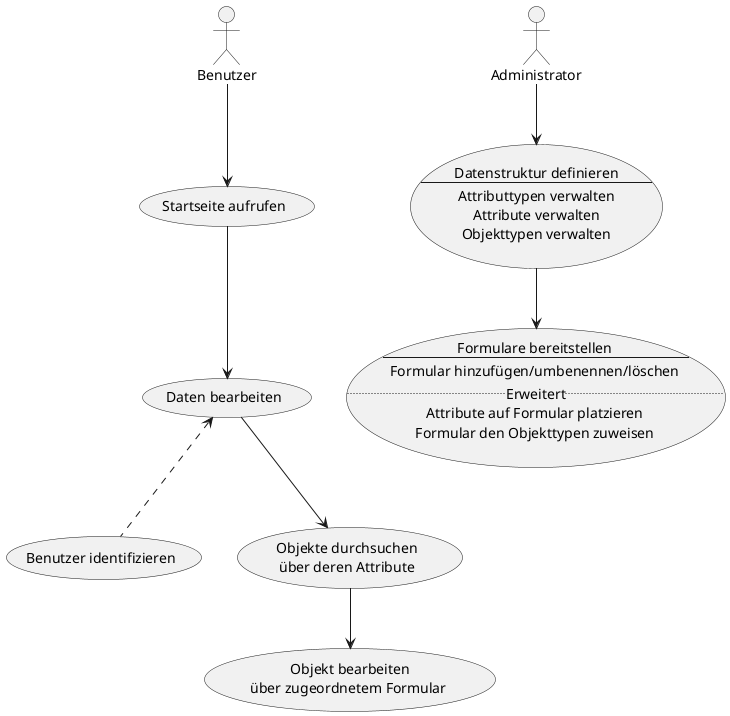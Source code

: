 @startuml
'Breite x Höhe
'page 2x1 
'left to right direction
actor :Benutzer: as usr
actor :Administrator: as adm
usecase home as "Startseite aufrufen"
usecase login as "Benutzer identifizieren"
usecase usrobj as "Daten bearbeiten"
usecase usrobjsearch as "Objekte durchsuchen
über deren Attribute"
usecase usrobjform as "Objekt bearbeiten
über zugeordnetem Formular "
usecase admrest as "Datenstruktur definieren
---
Attributtypen verwalten
Attribute verwalten
Objekttypen verwalten"
usecase admform as "Formulare bereitstellen
---
Formular hinzufügen/umbenennen/löschen
..Erweitert..
Attribute auf Formular platzieren
Formular den Objekttypen zuweisen"
usr --> home
home --> usrobj
usrobj --> usrobjsearch
usrobjsearch --> usrobjform
usrobj <.. login
adm --> admrest
admrest --> admform
@enduml